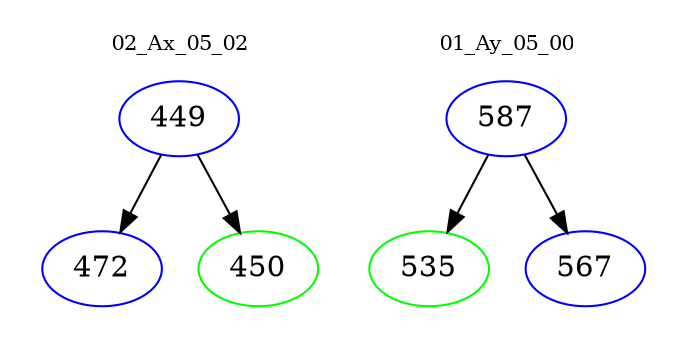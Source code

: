 digraph{
subgraph cluster_0 {
color = white
label = "02_Ax_05_02";
fontsize=10;
T0_449 [label="449", color="blue"]
T0_449 -> T0_472 [color="black"]
T0_472 [label="472", color="blue"]
T0_449 -> T0_450 [color="black"]
T0_450 [label="450", color="green"]
}
subgraph cluster_1 {
color = white
label = "01_Ay_05_00";
fontsize=10;
T1_587 [label="587", color="blue"]
T1_587 -> T1_535 [color="black"]
T1_535 [label="535", color="green"]
T1_587 -> T1_567 [color="black"]
T1_567 [label="567", color="blue"]
}
}
